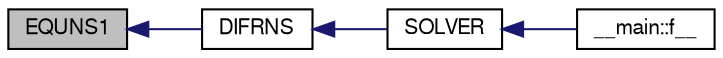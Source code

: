 digraph G
{
  edge [fontname="FreeSans",fontsize="10",labelfontname="FreeSans",labelfontsize="10"];
  node [fontname="FreeSans",fontsize="10",shape=record];
  rankdir=LR;
  Node1 [label="EQUNS1",height=0.2,width=0.4,color="black", fillcolor="grey75", style="filled" fontcolor="black"];
  Node1 -> Node2 [dir=back,color="midnightblue",fontsize="10",style="solid",fontname="FreeSans"];
  Node2 [label="DIFRNS",height=0.2,width=0.4,color="black", fillcolor="white", style="filled",URL="$difrns_8f.html#a8d0ce59a93ccaceca1de81643d6c2579"];
  Node2 -> Node3 [dir=back,color="midnightblue",fontsize="10",style="solid",fontname="FreeSans"];
  Node3 [label="SOLVER",height=0.2,width=0.4,color="black", fillcolor="white", style="filled",URL="$solver_8f.html#a08a1c323e11794598bcdb215243a2055"];
  Node3 -> Node4 [dir=back,color="midnightblue",fontsize="10",style="solid",fontname="FreeSans"];
  Node4 [label="__main::f__",height=0.2,width=0.4,color="black", fillcolor="white", style="filled",URL="$main_8f.html#ae83ca6745076513ebf744d3378720f23"];
}
